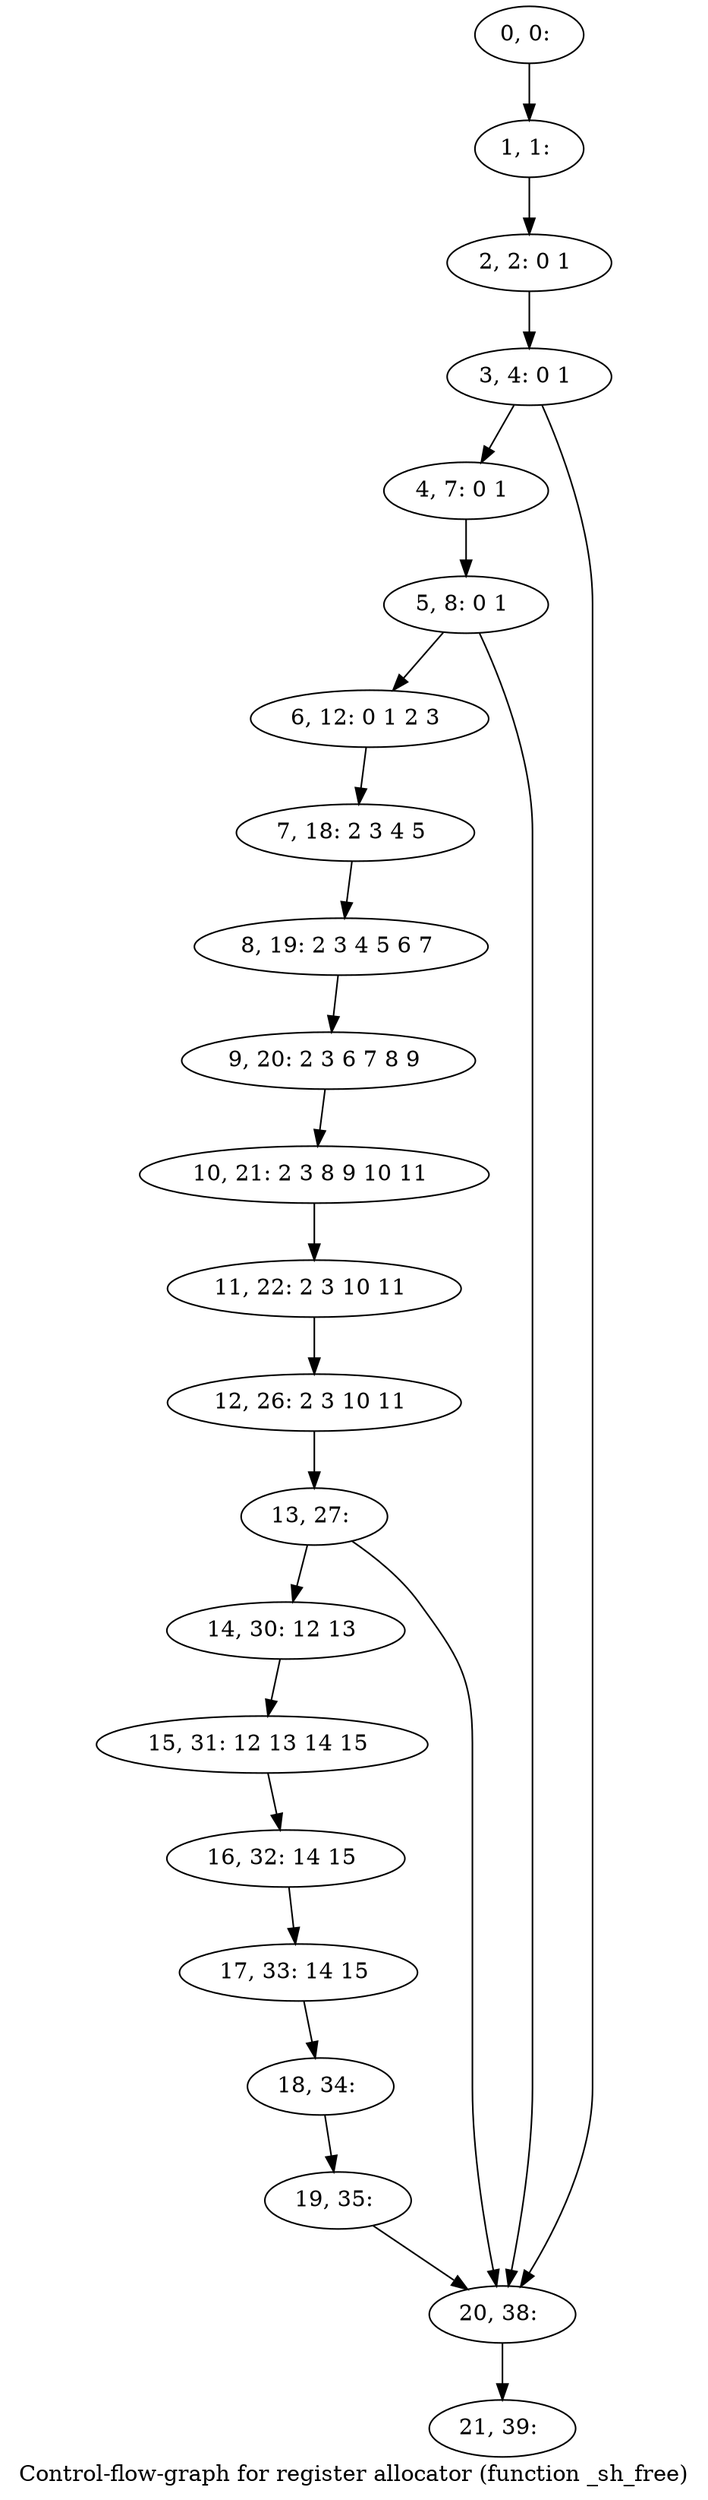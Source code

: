 digraph G {
graph [label="Control-flow-graph for register allocator (function _sh_free)"]
0[label="0, 0: "];
1[label="1, 1: "];
2[label="2, 2: 0 1 "];
3[label="3, 4: 0 1 "];
4[label="4, 7: 0 1 "];
5[label="5, 8: 0 1 "];
6[label="6, 12: 0 1 2 3 "];
7[label="7, 18: 2 3 4 5 "];
8[label="8, 19: 2 3 4 5 6 7 "];
9[label="9, 20: 2 3 6 7 8 9 "];
10[label="10, 21: 2 3 8 9 10 11 "];
11[label="11, 22: 2 3 10 11 "];
12[label="12, 26: 2 3 10 11 "];
13[label="13, 27: "];
14[label="14, 30: 12 13 "];
15[label="15, 31: 12 13 14 15 "];
16[label="16, 32: 14 15 "];
17[label="17, 33: 14 15 "];
18[label="18, 34: "];
19[label="19, 35: "];
20[label="20, 38: "];
21[label="21, 39: "];
0->1 ;
1->2 ;
2->3 ;
3->4 ;
3->20 ;
4->5 ;
5->6 ;
5->20 ;
6->7 ;
7->8 ;
8->9 ;
9->10 ;
10->11 ;
11->12 ;
12->13 ;
13->14 ;
13->20 ;
14->15 ;
15->16 ;
16->17 ;
17->18 ;
18->19 ;
19->20 ;
20->21 ;
}
